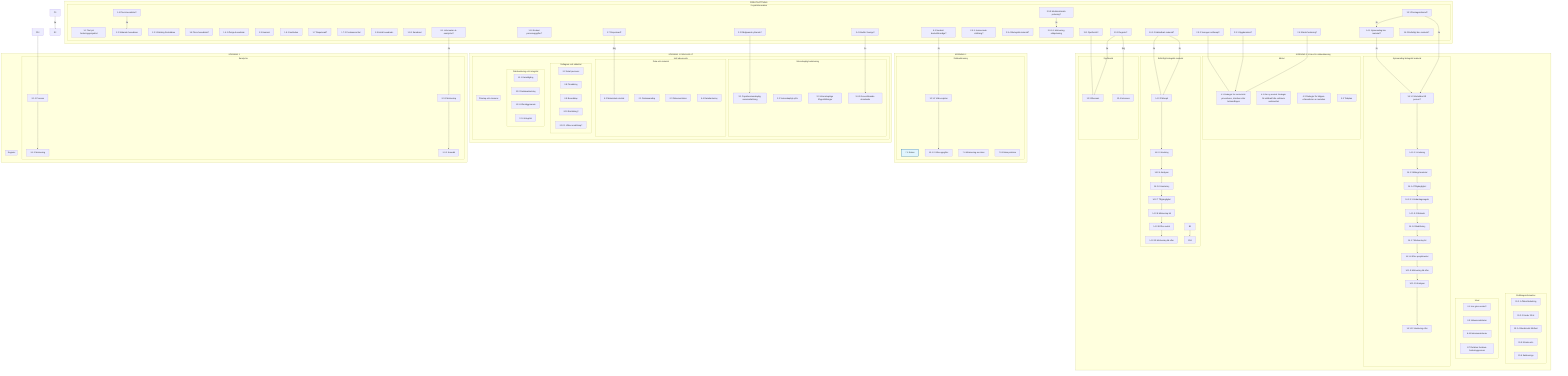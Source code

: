graph TD
    subgraph "FÖRUTSÄTTNING"
        subgraph "Projektinformation"
            H1["1.1 Titel på forskningsprojektet"]
            H2["1.2 Sökande huvudman"]
            H3["1.3.1 Behörig företrädare"]
            H4["1.4 Flera huvudmän?"]
            H5["1.4.1 Övriga huvudmän"]
            H6["1.5 Hemvist"]
            H7["1.6.1 Institution"]
            H8["1.7 Disputerad?"]
            H9["1.7.2 Forskarens titel"]
            H10["1.9 Antal huvudmän"]
            H11["1.9.1 Samband"]
            P1["1.4 Flera huvudmän?"]
            P2["1.7 Disputerad?"]
            P3["1.10 Endast personuppgifter?"]
            P4["2.2 Rådgivande yttrande?"]
            P5["2.4 Klinisk forskning?"]
            P6["2.5.1 Äggdonation?"]
            P7["2.5.2 Xenogen cellterapi?"]
            K4["2.5.3 Joniserande strålning?"]
            K5["2.5.4 Biologiskt material?"]
            K6["2.5.5 Medicinteknisk prövning?"]
            K6a["2.5.5.1 Motivering etikprövning"]
            P8["3.4 Utanför Sverige?"]
            P11["9.1 Information & samtycke?"]
            P12["9.3 Nedsatt beslutsförmåga?"]
            P13["10.1 Register?"]
            P14["11.1 Djurförsök?"]
            P15["13.1 Företagsinitierad?"]
            P16["14.1 Nyinsamling bio. material?"]
            P17["14.1.2 Härledbart material?"]
            P18["14.2 Befintligt bio. material?"]
        end

        P15 -->|Ja| P16
        K6 -->|Ja| K6a
    end

    %% Connections from P nodes
    P1 -->|Ja| H2
    P2 -->|Nej| D2
    P4 --> V2
    P5 --> M1
    P6 --> M1
    P7 --> M1
    P9 -->|Ja| E2
    P10 --> C2
    P11 -->|Ja| C5
    P12 -->|Ja| R2
    P13 -->|Ja| F2
    P13 -->|Nej| F3
    P14 --> F2
    P15 -->|Ja| B2
    P17 -->|Ja| B15

    subgraph "KÖRNING 1: Krävs för riskbedömning"
        subgraph "Strålningsinformation"
            T1["15.2.1 Åldersfördelning"]
            T2["15.2.2 Under 30 år"]
            T3["15.2.4 Medicinskt tillstånd"]
            T4["15.5 Klinisk rutin"]
            T5["15.6 Sakkunniga"]
        end
        
        subgraph "Metod"
            M1["4.1 Redogör för metod inkl. proceduren, tekniken eller behandlingen"]
            M2["4.2 Om ny metod: Redogör för skillnad från ordinarie verksamhet"]
            M3["4.3 Redogör för tidigare erfarenheter av metoden"]
            V7["5.3 Tidsplan"]
        end

        subgraph "Urval"
            U1["8.1 Hur görs urvalet?"]
            U2["8.5 Inklusionskriterier"]
            U3["8.6 Exklusionskriterier"]
            U4["8.7 Relation forskare-forskningsperson"]
        end

        subgraph "Nyinsamling biologiskt material"
            B2["14.1.2 Härledbart till person?"]
            B3["14.1.2.1 Kodning"]
            B4["14.1.3 Mängd material"] 
            B5["14.1.4 Tillgänglighet"]
            B6["14.1.5.1 Undantagsregeln"]
            B7["14.1.5.2 Biobank"]
            B8["14.1.6 Modifiering"]
            B9["14.1.7 Motivering tid"]
            B10["14.1.8 Efter projektavslut"]
            B11["14.1.9 Motivering tid efter"]
            B12["14.1.10 Analyser"]
            B13["14.1.12 Hantering efter"]

            P16 -->|Ja| B2
            B2 --> B3
            B3 --> B4
            B4 --> B5
            B5 --> B6
            B6 --> B7
            B7 --> B8
            B8 --> B9
            B9 --> B10
            B10 --> B11
            B11 --> B12
            B12 --> B13
        end
        
        subgraph "Befintligt biologiskt material"
            B15["14.2.2 Mängd"]
            B16["14.2.3 Kodning"]
            B17["14.2.4 Analyser"]
            B18["14.2.6 Hantering"]
            B19["14.2.7 Tillgänglighet"]
            B20["14.2.8 Motivering tid"]
            B21["14.2.9 Efter avslut"]
            B22["14.2.10 Motivering tid efter"]

            B1 --> B14
            P17 -->|Ja| B15
            B15 --> B16
            B16 --> B17
            B17 --> B18
            B18 --> B19
            B19 --> B20
            B20 --> B21
            B21 --> B22
        end

        subgraph "Djurförsök"
            F2["11.1.1 Resultat"]
            F3["11.1.2 Motivering"]
        end
    end

    subgraph "KÖRNING 1 PARALLELLT"

        subgraph "Helt oberoende"

            subgraph "Vetenskaplig beskrivning"
                V2["3.1 Populärvetenskaplig sammanfattning"]
                V3["3.2 Vetenskapligt syfte"]
                V4["3.3 Vetenskapliga frågeställningar"]
                V6["3.4.3 Genomförande utomlands"]

                P8 -->|Ja| V6
            end

            subgraph "Data och material"
                D1["6.1 Datainsamling"]
                D2["6.2 Materialets storlek"]
                D3["6.3 Dokumentation"]
                D4["6.4 Datahantering"]
            end

            subgraph "Deltagare och säkerhet"
                S1["8.2 Antal personer"]
                S2["8.8 Försäkring"]
                S3["8.9 Beredskap"]
                S4["8.10 Ersättning?"]
                S5["8.10.1 Vilken ersättning?"]
            end

            subgraph "Datahantering och integritet"
                I1["12.1 Datatillgång"]
                I2["12.2 Databearbetning"]
                I3["12.3 Offentliggörande"]
                I4["12.4 Integritet"]
            end

            subgraph "Företag och ekonomi"
                F2["13.3 Ekonomi"]
                F3["13.4 Intressen"]
            end
        end
    end

    subgraph "KÖRNING 2"
        subgraph "Riskbedömning"
            R1["7.1 Risker"]
            R2["7.2 Nytta"]
            R3["7.3 Risk-nytta värdering"]
            R4["7.4 Minimering av risker"]
            R5["7.5 Etiska problem"]
        end
    end

    subgraph "KÖRNING 3"
        subgraph "Samtycke"
            C2["9.1.1 Process"]
            C3["9.1.2 Motivering"]
            C5["9.3.1 Motivering"]
            C6["9.3.2 Samråd"]

            C2 --> C3
            C5 --> C6
        end

        subgraph "Register"
            R2["10.1.1 Vilka register"]
            R3["10.1.2 Vilka uppgifter"]

            R2 --> R3
        end
    end

    classDef parallel fill:#e1f5fe,stroke:#01579b,stroke-width:2px
    class O1,R1,F1 parallel